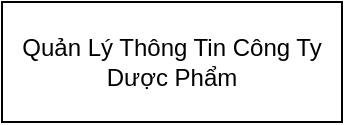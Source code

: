 <mxfile version="13.10.0" type="github">
  <diagram id="l8hTbQi5y1dLMXdByetX" name="Page-1">
    <mxGraphModel dx="824" dy="476" grid="1" gridSize="10" guides="1" tooltips="1" connect="1" arrows="1" fold="1" page="1" pageScale="1" pageWidth="850" pageHeight="1100" math="0" shadow="0">
      <root>
        <mxCell id="0" />
        <mxCell id="1" parent="0" />
        <mxCell id="9IzNq-lWmVJATQ63K78T-1" value="Quản Lý Thông Tin Công Ty Dược Phẩm&lt;br&gt;" style="rounded=0;whiteSpace=wrap;html=1;" vertex="1" parent="1">
          <mxGeometry x="360" y="80" width="170" height="60" as="geometry" />
        </mxCell>
      </root>
    </mxGraphModel>
  </diagram>
</mxfile>
